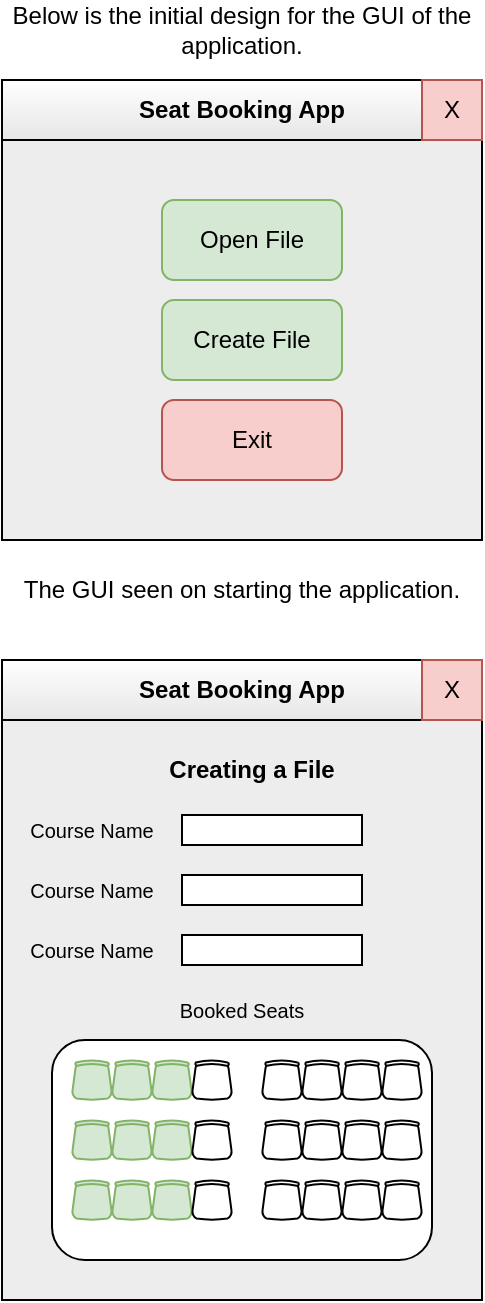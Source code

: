 <mxfile version="21.3.7" type="github">
  <diagram name="Page-1" id="anyHuZpH-Jrk-g-fhOrN">
    <mxGraphModel dx="782" dy="444" grid="1" gridSize="10" guides="1" tooltips="1" connect="1" arrows="1" fold="1" page="1" pageScale="1" pageWidth="850" pageHeight="1100" math="0" shadow="0">
      <root>
        <mxCell id="0" />
        <mxCell id="1" parent="0" />
        <mxCell id="CB1rWN8OY4WiAcrrbTE5-1" value="Seat Booking App" style="swimlane;whiteSpace=wrap;html=1;startSize=30;movable=1;resizable=1;rotatable=1;deletable=1;editable=1;locked=0;connectable=1;gradientColor=#E6E6E6;fillColor=default;swimlaneFillColor=#EDEDED;gradientDirection=south;" vertex="1" parent="1">
          <mxGeometry x="300" y="130" width="240" height="230" as="geometry" />
        </mxCell>
        <mxCell id="CB1rWN8OY4WiAcrrbTE5-2" value="X" style="whiteSpace=wrap;html=1;aspect=fixed;movable=1;resizable=1;rotatable=1;deletable=1;editable=1;locked=0;connectable=1;fillColor=#f8cecc;strokeColor=#b85450;" vertex="1" parent="CB1rWN8OY4WiAcrrbTE5-1">
          <mxGeometry x="210" width="30" height="30" as="geometry" />
        </mxCell>
        <mxCell id="CB1rWN8OY4WiAcrrbTE5-3" value="Open File" style="rounded=1;whiteSpace=wrap;html=1;fillColor=#d5e8d4;strokeColor=#82b366;" vertex="1" parent="CB1rWN8OY4WiAcrrbTE5-1">
          <mxGeometry x="80" y="60" width="90" height="40" as="geometry" />
        </mxCell>
        <mxCell id="CB1rWN8OY4WiAcrrbTE5-7" value="Create File" style="rounded=1;whiteSpace=wrap;html=1;fillColor=#d5e8d4;strokeColor=#82b366;" vertex="1" parent="CB1rWN8OY4WiAcrrbTE5-1">
          <mxGeometry x="80" y="110" width="90" height="40" as="geometry" />
        </mxCell>
        <mxCell id="CB1rWN8OY4WiAcrrbTE5-8" value="Exit" style="rounded=1;whiteSpace=wrap;html=1;fillColor=#f8cecc;strokeColor=#b85450;" vertex="1" parent="CB1rWN8OY4WiAcrrbTE5-1">
          <mxGeometry x="80" y="160" width="90" height="40" as="geometry" />
        </mxCell>
        <mxCell id="CB1rWN8OY4WiAcrrbTE5-9" value="Below is the initial design for the GUI of the application." style="text;html=1;strokeColor=none;fillColor=none;align=center;verticalAlign=middle;whiteSpace=wrap;rounded=0;" vertex="1" parent="1">
          <mxGeometry x="300" y="90" width="240" height="30" as="geometry" />
        </mxCell>
        <mxCell id="CB1rWN8OY4WiAcrrbTE5-10" value="Seat Booking App" style="swimlane;whiteSpace=wrap;html=1;startSize=30;movable=1;resizable=1;rotatable=1;deletable=1;editable=1;locked=0;connectable=1;gradientColor=#E6E6E6;fillColor=default;swimlaneFillColor=#EDEDED;gradientDirection=south;" vertex="1" parent="1">
          <mxGeometry x="300" y="420" width="240" height="320" as="geometry" />
        </mxCell>
        <mxCell id="CB1rWN8OY4WiAcrrbTE5-11" value="X" style="whiteSpace=wrap;html=1;aspect=fixed;movable=1;resizable=1;rotatable=1;deletable=1;editable=1;locked=0;connectable=1;fillColor=#f8cecc;strokeColor=#b85450;" vertex="1" parent="CB1rWN8OY4WiAcrrbTE5-10">
          <mxGeometry x="210" width="30" height="30" as="geometry" />
        </mxCell>
        <mxCell id="CB1rWN8OY4WiAcrrbTE5-15" value="&lt;b&gt;Creating a File&lt;/b&gt;" style="text;html=1;strokeColor=none;fillColor=none;align=center;verticalAlign=middle;whiteSpace=wrap;rounded=0;" vertex="1" parent="CB1rWN8OY4WiAcrrbTE5-10">
          <mxGeometry x="80" y="40" width="90" height="30" as="geometry" />
        </mxCell>
        <mxCell id="CB1rWN8OY4WiAcrrbTE5-16" value="&lt;font style=&quot;font-size: 10px;&quot;&gt;Course Name&lt;/font&gt;" style="text;html=1;strokeColor=none;fillColor=none;align=center;verticalAlign=middle;whiteSpace=wrap;rounded=0;" vertex="1" parent="CB1rWN8OY4WiAcrrbTE5-10">
          <mxGeometry y="70" width="90" height="30" as="geometry" />
        </mxCell>
        <mxCell id="CB1rWN8OY4WiAcrrbTE5-17" value="&lt;font style=&quot;font-size: 10px;&quot;&gt;Course Name&lt;/font&gt;" style="text;html=1;strokeColor=none;fillColor=none;align=center;verticalAlign=middle;whiteSpace=wrap;rounded=0;" vertex="1" parent="CB1rWN8OY4WiAcrrbTE5-10">
          <mxGeometry y="100" width="90" height="30" as="geometry" />
        </mxCell>
        <mxCell id="CB1rWN8OY4WiAcrrbTE5-18" value="&lt;font style=&quot;font-size: 10px;&quot;&gt;Course Name&lt;/font&gt;" style="text;html=1;strokeColor=none;fillColor=none;align=center;verticalAlign=middle;whiteSpace=wrap;rounded=0;" vertex="1" parent="CB1rWN8OY4WiAcrrbTE5-10">
          <mxGeometry y="130" width="90" height="30" as="geometry" />
        </mxCell>
        <mxCell id="CB1rWN8OY4WiAcrrbTE5-19" value="&lt;font style=&quot;font-size: 10px;&quot;&gt;Booked Seats&lt;/font&gt;" style="text;html=1;strokeColor=none;fillColor=none;align=center;verticalAlign=middle;whiteSpace=wrap;rounded=0;" vertex="1" parent="CB1rWN8OY4WiAcrrbTE5-10">
          <mxGeometry x="75" y="160" width="90" height="30" as="geometry" />
        </mxCell>
        <mxCell id="CB1rWN8OY4WiAcrrbTE5-20" value="" style="rounded=0;whiteSpace=wrap;html=1;" vertex="1" parent="CB1rWN8OY4WiAcrrbTE5-10">
          <mxGeometry x="90" y="77.5" width="90" height="15" as="geometry" />
        </mxCell>
        <mxCell id="CB1rWN8OY4WiAcrrbTE5-29" value="" style="rounded=0;whiteSpace=wrap;html=1;" vertex="1" parent="CB1rWN8OY4WiAcrrbTE5-10">
          <mxGeometry x="90" y="107.5" width="90" height="15" as="geometry" />
        </mxCell>
        <mxCell id="CB1rWN8OY4WiAcrrbTE5-30" value="" style="rounded=0;whiteSpace=wrap;html=1;" vertex="1" parent="CB1rWN8OY4WiAcrrbTE5-10">
          <mxGeometry x="90" y="137.5" width="90" height="15" as="geometry" />
        </mxCell>
        <mxCell id="CB1rWN8OY4WiAcrrbTE5-32" value="" style="rounded=1;whiteSpace=wrap;html=1;" vertex="1" parent="CB1rWN8OY4WiAcrrbTE5-10">
          <mxGeometry x="25" y="190" width="190" height="110" as="geometry" />
        </mxCell>
        <mxCell id="CB1rWN8OY4WiAcrrbTE5-36" value="" style="verticalLabelPosition=bottom;html=1;verticalAlign=top;align=center;shape=mxgraph.floorplan.office_chair;movable=1;resizable=1;rotatable=1;deletable=1;editable=1;locked=0;connectable=1;fillColor=#d5e8d4;strokeColor=#82b366;" vertex="1" parent="CB1rWN8OY4WiAcrrbTE5-10">
          <mxGeometry x="35" y="200" width="20" height="20" as="geometry" />
        </mxCell>
        <mxCell id="CB1rWN8OY4WiAcrrbTE5-35" value="" style="verticalLabelPosition=bottom;html=1;verticalAlign=top;align=center;shape=mxgraph.floorplan.office_chair;movable=1;resizable=1;rotatable=1;deletable=1;editable=1;locked=0;connectable=1;fillColor=#d5e8d4;strokeColor=#82b366;" vertex="1" parent="CB1rWN8OY4WiAcrrbTE5-10">
          <mxGeometry x="55" y="200" width="20" height="20" as="geometry" />
        </mxCell>
        <mxCell id="CB1rWN8OY4WiAcrrbTE5-34" value="" style="verticalLabelPosition=bottom;html=1;verticalAlign=top;align=center;shape=mxgraph.floorplan.office_chair;movable=1;resizable=1;rotatable=1;deletable=1;editable=1;locked=0;connectable=1;fillColor=#d5e8d4;strokeColor=#82b366;" vertex="1" parent="CB1rWN8OY4WiAcrrbTE5-10">
          <mxGeometry x="75" y="200" width="20" height="20" as="geometry" />
        </mxCell>
        <mxCell id="CB1rWN8OY4WiAcrrbTE5-33" value="" style="verticalLabelPosition=bottom;html=1;verticalAlign=top;align=center;shape=mxgraph.floorplan.office_chair;movable=1;resizable=1;rotatable=1;deletable=1;editable=1;locked=0;connectable=1;" vertex="1" parent="CB1rWN8OY4WiAcrrbTE5-10">
          <mxGeometry x="95" y="200" width="20" height="20" as="geometry" />
        </mxCell>
        <mxCell id="CB1rWN8OY4WiAcrrbTE5-31" value="" style="verticalLabelPosition=bottom;html=1;verticalAlign=top;align=center;shape=mxgraph.floorplan.office_chair;movable=1;resizable=1;rotatable=1;deletable=1;editable=1;locked=0;connectable=1;" vertex="1" parent="CB1rWN8OY4WiAcrrbTE5-10">
          <mxGeometry x="130" y="200" width="20" height="20" as="geometry" />
        </mxCell>
        <mxCell id="CB1rWN8OY4WiAcrrbTE5-37" value="" style="verticalLabelPosition=bottom;html=1;verticalAlign=top;align=center;shape=mxgraph.floorplan.office_chair;" vertex="1" parent="CB1rWN8OY4WiAcrrbTE5-10">
          <mxGeometry x="150" y="200" width="20" height="20" as="geometry" />
        </mxCell>
        <mxCell id="CB1rWN8OY4WiAcrrbTE5-38" value="" style="verticalLabelPosition=bottom;html=1;verticalAlign=top;align=center;shape=mxgraph.floorplan.office_chair;" vertex="1" parent="CB1rWN8OY4WiAcrrbTE5-10">
          <mxGeometry x="170" y="200" width="20" height="20" as="geometry" />
        </mxCell>
        <mxCell id="CB1rWN8OY4WiAcrrbTE5-39" value="" style="verticalLabelPosition=bottom;html=1;verticalAlign=top;align=center;shape=mxgraph.floorplan.office_chair;" vertex="1" parent="CB1rWN8OY4WiAcrrbTE5-10">
          <mxGeometry x="190" y="200" width="20" height="20" as="geometry" />
        </mxCell>
        <mxCell id="CB1rWN8OY4WiAcrrbTE5-40" value="" style="verticalLabelPosition=bottom;html=1;verticalAlign=top;align=center;shape=mxgraph.floorplan.office_chair;fillColor=#d5e8d4;strokeColor=#82b366;" vertex="1" parent="CB1rWN8OY4WiAcrrbTE5-10">
          <mxGeometry x="35" y="230" width="20" height="20" as="geometry" />
        </mxCell>
        <mxCell id="CB1rWN8OY4WiAcrrbTE5-41" value="" style="verticalLabelPosition=bottom;html=1;verticalAlign=top;align=center;shape=mxgraph.floorplan.office_chair;fillColor=#d5e8d4;strokeColor=#82b366;" vertex="1" parent="CB1rWN8OY4WiAcrrbTE5-10">
          <mxGeometry x="55" y="230" width="20" height="20" as="geometry" />
        </mxCell>
        <mxCell id="CB1rWN8OY4WiAcrrbTE5-42" value="" style="verticalLabelPosition=bottom;html=1;verticalAlign=top;align=center;shape=mxgraph.floorplan.office_chair;fillColor=#d5e8d4;strokeColor=#82b366;" vertex="1" parent="CB1rWN8OY4WiAcrrbTE5-10">
          <mxGeometry x="75" y="230" width="20" height="20" as="geometry" />
        </mxCell>
        <mxCell id="CB1rWN8OY4WiAcrrbTE5-43" value="" style="verticalLabelPosition=bottom;html=1;verticalAlign=top;align=center;shape=mxgraph.floorplan.office_chair;" vertex="1" parent="CB1rWN8OY4WiAcrrbTE5-10">
          <mxGeometry x="95" y="230" width="20" height="20" as="geometry" />
        </mxCell>
        <mxCell id="CB1rWN8OY4WiAcrrbTE5-44" value="" style="verticalLabelPosition=bottom;html=1;verticalAlign=top;align=center;shape=mxgraph.floorplan.office_chair;" vertex="1" parent="CB1rWN8OY4WiAcrrbTE5-10">
          <mxGeometry x="130" y="230" width="20" height="20" as="geometry" />
        </mxCell>
        <mxCell id="CB1rWN8OY4WiAcrrbTE5-45" value="" style="verticalLabelPosition=bottom;html=1;verticalAlign=top;align=center;shape=mxgraph.floorplan.office_chair;" vertex="1" parent="CB1rWN8OY4WiAcrrbTE5-10">
          <mxGeometry x="150" y="230" width="20" height="20" as="geometry" />
        </mxCell>
        <mxCell id="CB1rWN8OY4WiAcrrbTE5-46" value="" style="verticalLabelPosition=bottom;html=1;verticalAlign=top;align=center;shape=mxgraph.floorplan.office_chair;" vertex="1" parent="CB1rWN8OY4WiAcrrbTE5-10">
          <mxGeometry x="170" y="230" width="20" height="20" as="geometry" />
        </mxCell>
        <mxCell id="CB1rWN8OY4WiAcrrbTE5-47" value="" style="verticalLabelPosition=bottom;html=1;verticalAlign=top;align=center;shape=mxgraph.floorplan.office_chair;" vertex="1" parent="CB1rWN8OY4WiAcrrbTE5-10">
          <mxGeometry x="190" y="230" width="20" height="20" as="geometry" />
        </mxCell>
        <mxCell id="CB1rWN8OY4WiAcrrbTE5-48" value="" style="verticalLabelPosition=bottom;html=1;verticalAlign=top;align=center;shape=mxgraph.floorplan.office_chair;fillColor=#d5e8d4;strokeColor=#82b366;" vertex="1" parent="CB1rWN8OY4WiAcrrbTE5-10">
          <mxGeometry x="35" y="260" width="20" height="20" as="geometry" />
        </mxCell>
        <mxCell id="CB1rWN8OY4WiAcrrbTE5-49" value="" style="verticalLabelPosition=bottom;html=1;verticalAlign=top;align=center;shape=mxgraph.floorplan.office_chair;fillColor=#d5e8d4;strokeColor=#82b366;" vertex="1" parent="CB1rWN8OY4WiAcrrbTE5-10">
          <mxGeometry x="55" y="260" width="20" height="20" as="geometry" />
        </mxCell>
        <mxCell id="CB1rWN8OY4WiAcrrbTE5-50" value="" style="verticalLabelPosition=bottom;html=1;verticalAlign=top;align=center;shape=mxgraph.floorplan.office_chair;fillColor=#d5e8d4;strokeColor=#82b366;" vertex="1" parent="CB1rWN8OY4WiAcrrbTE5-10">
          <mxGeometry x="75" y="260" width="20" height="20" as="geometry" />
        </mxCell>
        <mxCell id="CB1rWN8OY4WiAcrrbTE5-51" value="" style="verticalLabelPosition=bottom;html=1;verticalAlign=top;align=center;shape=mxgraph.floorplan.office_chair;" vertex="1" parent="CB1rWN8OY4WiAcrrbTE5-10">
          <mxGeometry x="95" y="260" width="20" height="20" as="geometry" />
        </mxCell>
        <mxCell id="CB1rWN8OY4WiAcrrbTE5-52" value="" style="verticalLabelPosition=bottom;html=1;verticalAlign=top;align=center;shape=mxgraph.floorplan.office_chair;" vertex="1" parent="CB1rWN8OY4WiAcrrbTE5-10">
          <mxGeometry x="130" y="260" width="20" height="20" as="geometry" />
        </mxCell>
        <mxCell id="CB1rWN8OY4WiAcrrbTE5-53" value="" style="verticalLabelPosition=bottom;html=1;verticalAlign=top;align=center;shape=mxgraph.floorplan.office_chair;" vertex="1" parent="CB1rWN8OY4WiAcrrbTE5-10">
          <mxGeometry x="150" y="260" width="20" height="20" as="geometry" />
        </mxCell>
        <mxCell id="CB1rWN8OY4WiAcrrbTE5-54" value="" style="verticalLabelPosition=bottom;html=1;verticalAlign=top;align=center;shape=mxgraph.floorplan.office_chair;" vertex="1" parent="CB1rWN8OY4WiAcrrbTE5-10">
          <mxGeometry x="170" y="260" width="20" height="20" as="geometry" />
        </mxCell>
        <mxCell id="CB1rWN8OY4WiAcrrbTE5-55" value="" style="verticalLabelPosition=bottom;html=1;verticalAlign=top;align=center;shape=mxgraph.floorplan.office_chair;" vertex="1" parent="CB1rWN8OY4WiAcrrbTE5-10">
          <mxGeometry x="190" y="260" width="20" height="20" as="geometry" />
        </mxCell>
        <mxCell id="CB1rWN8OY4WiAcrrbTE5-56" value="The GUI seen on starting the application." style="text;html=1;strokeColor=none;fillColor=none;align=center;verticalAlign=middle;whiteSpace=wrap;rounded=0;" vertex="1" parent="1">
          <mxGeometry x="300" y="370" width="240" height="30" as="geometry" />
        </mxCell>
      </root>
    </mxGraphModel>
  </diagram>
</mxfile>
